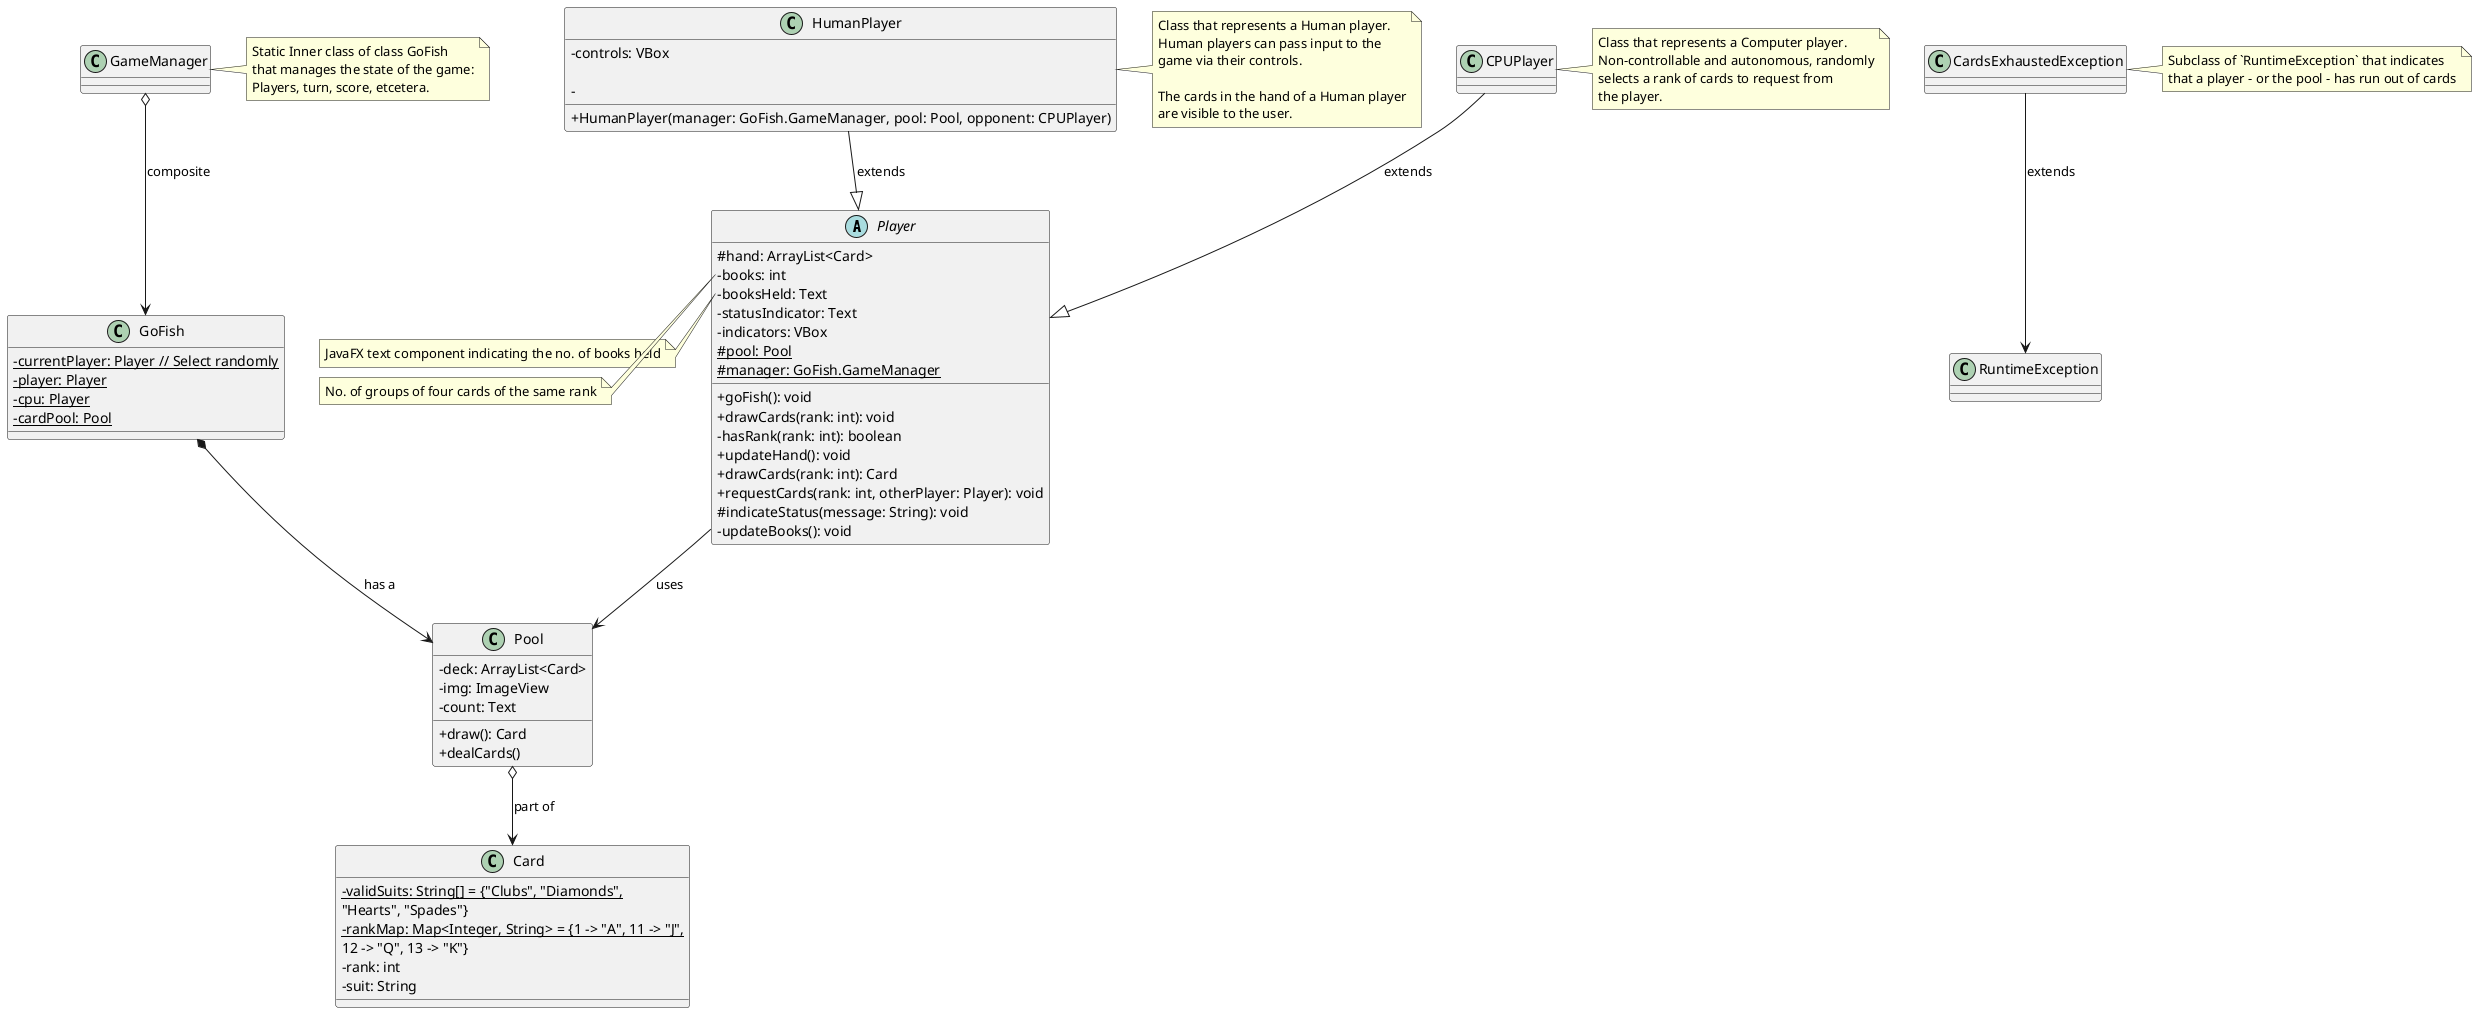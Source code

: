 @startuml GoFishGame

skinparam ClassAttributeIconSize 0

abstract class Player {
    # hand: ArrayList<Card> 
    - books: int 
    - booksHeld: Text 
    - statusIndicator: Text
    - indicators: VBox
    # {static} pool: Pool
    # {static} manager: GoFish.GameManager

    + goFish(): void
    + drawCards(rank: int): void
    - hasRank(rank: int): boolean
    + updateHand(): void
    + drawCards(rank: int): Card
    + requestCards(rank: int, otherPlayer: Player): void
    # indicateStatus(message: String): void
    - updateBooks(): void
}

note left of Player::booksHeld
    JavaFX text component indicating the no. of books held
end note

note left of Player::books
    No. of groups of four cards of the same rank
end note

class HumanPlayer {
    - controls: VBox

    + HumanPlayer(manager: GoFish.GameManager, pool: Pool, opponent: CPUPlayer)
    -
}

note right of HumanPlayer
    Class that represents a Human player.
    Human players can pass input to the 
    game via their controls.

    The cards in the hand of a Human player
    are visible to the user.
end note

class CPUPlayer {

}

note right of CPUPlayer
    Class that represents a Computer player.
    Non-controllable and autonomous, randomly
    selects a rank of cards to request from
    the player. 
end note

class GoFish {
    - {static} currentPlayer: Player // Select randomly
    - {static} player: Player
    - {static} cpu: Player
    - {static} cardPool: Pool
}

class GameManager {

}

note right of GameManager
    Static Inner class of class GoFish
    that manages the state of the game:
    Players, turn, score, etcetera.    
end note

class Pool {
    - deck: ArrayList<Card>
    - img: ImageView
    - count: Text

    + draw(): Card
    + dealCards()
}

' note right of Pool
'     "Represents the deck of available cards"
' end note

class Card {
    - {static} validSuits: String[] = {"Clubs", "Diamonds", 
    "Hearts", "Spades"}
    - {static} rankMap: Map<Integer, String> = {1 -> "A", 11 -> "J", 
    12 -> "Q", 13 -> "K"}
    - rank: int
    - suit: String
}

class CardsExhaustedException {

}

note right of CardsExhaustedException
    Subclass of `RuntimeException` that indicates
    that a player - or the pool - has run out of cards
end note

HumanPlayer --|> Player: extends
CPUPlayer --|> Player: extends
Player --> Pool: uses
Pool o--> Card: part of
GoFish *--> Pool: has a
CardsExhaustedException --> RuntimeException: extends
GameManager o--> GoFish: composite

@enduml